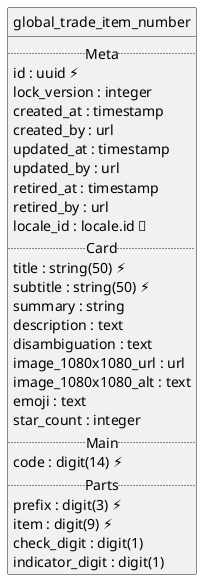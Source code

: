 @startuml uml
skinparam monochrome true
skinparam linetype ortho
hide circle

entity global_trade_item_number {
  .. Meta ..
  id : uuid ⚡
  lock_version : integer
  created_at : timestamp
  created_by : url
  updated_at : timestamp
  updated_by : url
  retired_at : timestamp
  retired_by : url
  locale_id : locale.id 🔑
  .. Card ..
  title : string(50) ⚡
  subtitle : string(50) ⚡
  summary : string
  description : text
  disambiguation : text
  image_1080x1080_url : url
  image_1080x1080_alt : text
  emoji : text
  star_count : integer
  .. Main ..
  code : digit(14) ⚡
  .. Parts ..
  prefix : digit(3) ⚡
  item : digit(9) ⚡
  check_digit : digit(1)
  indicator_digit : digit(1)
}

@enduml
